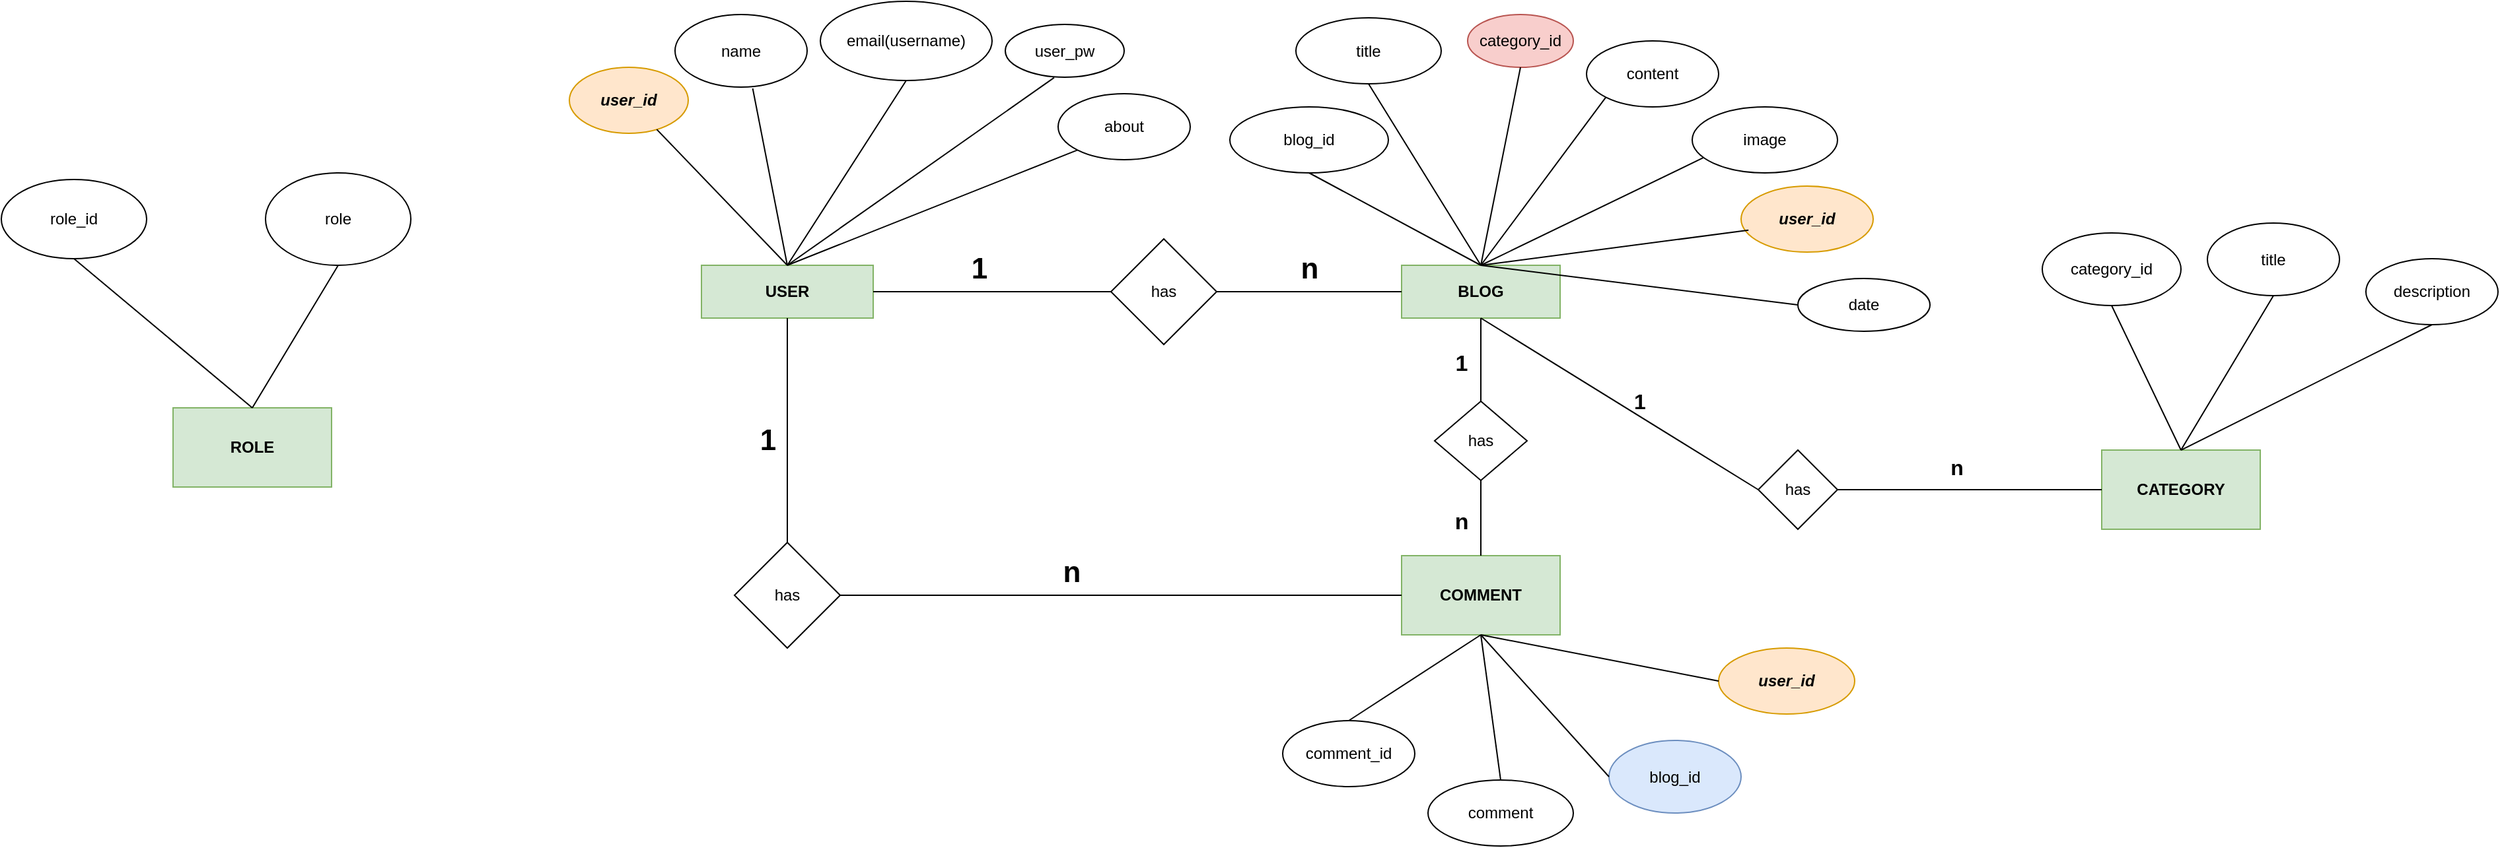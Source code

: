 <mxfile version="25.0.3">
  <diagram name="Page-1" id="2478KSWhGeDUSXAjPmVK">
    <mxGraphModel dx="2117" dy="565" grid="1" gridSize="10" guides="1" tooltips="1" connect="1" arrows="1" fold="1" page="1" pageScale="1" pageWidth="827" pageHeight="1169" math="0" shadow="0">
      <root>
        <mxCell id="0" />
        <mxCell id="1" parent="0" />
        <mxCell id="j0-GHHuy1S8IRqCgDFHG-1" value="&lt;b&gt;USER&lt;/b&gt;" style="rounded=0;whiteSpace=wrap;html=1;fillColor=#d5e8d4;strokeColor=#82b366;" parent="1" vertex="1">
          <mxGeometry x="40" y="240" width="130" height="40" as="geometry" />
        </mxCell>
        <mxCell id="j0-GHHuy1S8IRqCgDFHG-2" value="&lt;b&gt;&lt;i&gt;user_id&lt;/i&gt;&lt;/b&gt;" style="ellipse;whiteSpace=wrap;html=1;fillColor=#ffe6cc;strokeColor=#d79b00;" parent="1" vertex="1">
          <mxGeometry x="-60" y="90" width="90" height="50" as="geometry" />
        </mxCell>
        <mxCell id="j0-GHHuy1S8IRqCgDFHG-5" value="" style="endArrow=none;html=1;rounded=0;exitX=0.5;exitY=0;exitDx=0;exitDy=0;" parent="1" source="j0-GHHuy1S8IRqCgDFHG-1" target="j0-GHHuy1S8IRqCgDFHG-2" edge="1">
          <mxGeometry width="50" height="50" relative="1" as="geometry">
            <mxPoint x="390" y="320" as="sourcePoint" />
            <mxPoint x="440" y="270" as="targetPoint" />
          </mxGeometry>
        </mxCell>
        <mxCell id="j0-GHHuy1S8IRqCgDFHG-6" value="name" style="ellipse;whiteSpace=wrap;html=1;" parent="1" vertex="1">
          <mxGeometry x="20" y="50" width="100" height="55" as="geometry" />
        </mxCell>
        <mxCell id="j0-GHHuy1S8IRqCgDFHG-7" value="" style="endArrow=none;html=1;rounded=0;entryX=0.588;entryY=1.018;entryDx=0;entryDy=0;entryPerimeter=0;exitX=0.5;exitY=0;exitDx=0;exitDy=0;" parent="1" source="j0-GHHuy1S8IRqCgDFHG-1" target="j0-GHHuy1S8IRqCgDFHG-6" edge="1">
          <mxGeometry width="50" height="50" relative="1" as="geometry">
            <mxPoint x="390" y="320" as="sourcePoint" />
            <mxPoint x="310" y="170" as="targetPoint" />
          </mxGeometry>
        </mxCell>
        <mxCell id="j0-GHHuy1S8IRqCgDFHG-10" value="email(username)" style="ellipse;whiteSpace=wrap;html=1;" parent="1" vertex="1">
          <mxGeometry x="130" y="40" width="130" height="60" as="geometry" />
        </mxCell>
        <mxCell id="j0-GHHuy1S8IRqCgDFHG-11" value="" style="endArrow=none;html=1;rounded=0;entryX=0.5;entryY=1;entryDx=0;entryDy=0;exitX=0.5;exitY=0;exitDx=0;exitDy=0;" parent="1" source="j0-GHHuy1S8IRqCgDFHG-1" target="j0-GHHuy1S8IRqCgDFHG-10" edge="1">
          <mxGeometry width="50" height="50" relative="1" as="geometry">
            <mxPoint x="390" y="320" as="sourcePoint" />
            <mxPoint x="440" y="270" as="targetPoint" />
          </mxGeometry>
        </mxCell>
        <mxCell id="j0-GHHuy1S8IRqCgDFHG-12" value="user_pw" style="ellipse;whiteSpace=wrap;html=1;" parent="1" vertex="1">
          <mxGeometry x="270" y="57.5" width="90" height="40" as="geometry" />
        </mxCell>
        <mxCell id="j0-GHHuy1S8IRqCgDFHG-13" value="about" style="ellipse;whiteSpace=wrap;html=1;" parent="1" vertex="1">
          <mxGeometry x="310" y="110" width="100" height="50" as="geometry" />
        </mxCell>
        <mxCell id="j0-GHHuy1S8IRqCgDFHG-14" value="" style="endArrow=none;html=1;rounded=0;exitX=0.5;exitY=0;exitDx=0;exitDy=0;entryX=0.411;entryY=1.008;entryDx=0;entryDy=0;entryPerimeter=0;" parent="1" source="j0-GHHuy1S8IRqCgDFHG-1" target="j0-GHHuy1S8IRqCgDFHG-12" edge="1">
          <mxGeometry width="50" height="50" relative="1" as="geometry">
            <mxPoint x="390" y="320" as="sourcePoint" />
            <mxPoint x="300" y="100" as="targetPoint" />
          </mxGeometry>
        </mxCell>
        <mxCell id="j0-GHHuy1S8IRqCgDFHG-15" value="" style="endArrow=none;html=1;rounded=0;entryX=0;entryY=1;entryDx=0;entryDy=0;exitX=0.5;exitY=0;exitDx=0;exitDy=0;" parent="1" source="j0-GHHuy1S8IRqCgDFHG-1" target="j0-GHHuy1S8IRqCgDFHG-13" edge="1">
          <mxGeometry width="50" height="50" relative="1" as="geometry">
            <mxPoint x="390" y="320" as="sourcePoint" />
            <mxPoint x="440" y="270" as="targetPoint" />
          </mxGeometry>
        </mxCell>
        <mxCell id="j0-GHHuy1S8IRqCgDFHG-16" value="&lt;b&gt;BLOG&lt;/b&gt;" style="rounded=0;whiteSpace=wrap;html=1;fillColor=#d5e8d4;strokeColor=#82b366;" parent="1" vertex="1">
          <mxGeometry x="570" y="240" width="120" height="40" as="geometry" />
        </mxCell>
        <mxCell id="j0-GHHuy1S8IRqCgDFHG-17" value="blog_id" style="ellipse;whiteSpace=wrap;html=1;" parent="1" vertex="1">
          <mxGeometry x="440" y="120" width="120" height="50" as="geometry" />
        </mxCell>
        <mxCell id="j0-GHHuy1S8IRqCgDFHG-18" value="" style="endArrow=none;html=1;rounded=0;entryX=0.5;entryY=1;entryDx=0;entryDy=0;exitX=0.5;exitY=0;exitDx=0;exitDy=0;" parent="1" source="j0-GHHuy1S8IRqCgDFHG-16" target="j0-GHHuy1S8IRqCgDFHG-17" edge="1">
          <mxGeometry width="50" height="50" relative="1" as="geometry">
            <mxPoint x="610" y="240" as="sourcePoint" />
            <mxPoint x="440" y="270" as="targetPoint" />
          </mxGeometry>
        </mxCell>
        <mxCell id="j0-GHHuy1S8IRqCgDFHG-19" value="title" style="ellipse;whiteSpace=wrap;html=1;" parent="1" vertex="1">
          <mxGeometry x="490" y="52.5" width="110" height="50" as="geometry" />
        </mxCell>
        <mxCell id="j0-GHHuy1S8IRqCgDFHG-20" value="content" style="ellipse;whiteSpace=wrap;html=1;" parent="1" vertex="1">
          <mxGeometry x="710" y="70" width="100" height="50" as="geometry" />
        </mxCell>
        <mxCell id="j0-GHHuy1S8IRqCgDFHG-21" value="image" style="ellipse;whiteSpace=wrap;html=1;" parent="1" vertex="1">
          <mxGeometry x="790" y="120" width="110" height="50" as="geometry" />
        </mxCell>
        <mxCell id="j0-GHHuy1S8IRqCgDFHG-22" value="" style="endArrow=none;html=1;rounded=0;entryX=0.5;entryY=1;entryDx=0;entryDy=0;exitX=0.5;exitY=0;exitDx=0;exitDy=0;" parent="1" source="j0-GHHuy1S8IRqCgDFHG-16" target="j0-GHHuy1S8IRqCgDFHG-19" edge="1">
          <mxGeometry width="50" height="50" relative="1" as="geometry">
            <mxPoint x="612" y="240" as="sourcePoint" />
            <mxPoint x="440" y="270" as="targetPoint" />
          </mxGeometry>
        </mxCell>
        <mxCell id="j0-GHHuy1S8IRqCgDFHG-23" value="" style="endArrow=none;html=1;rounded=0;entryX=0;entryY=1;entryDx=0;entryDy=0;exitX=0.5;exitY=0;exitDx=0;exitDy=0;" parent="1" source="j0-GHHuy1S8IRqCgDFHG-16" target="j0-GHHuy1S8IRqCgDFHG-20" edge="1">
          <mxGeometry width="50" height="50" relative="1" as="geometry">
            <mxPoint x="390" y="320" as="sourcePoint" />
            <mxPoint x="440" y="270" as="targetPoint" />
          </mxGeometry>
        </mxCell>
        <mxCell id="j0-GHHuy1S8IRqCgDFHG-24" value="" style="endArrow=none;html=1;rounded=0;entryX=0.075;entryY=0.772;entryDx=0;entryDy=0;entryPerimeter=0;exitX=0.5;exitY=0;exitDx=0;exitDy=0;" parent="1" source="j0-GHHuy1S8IRqCgDFHG-16" target="j0-GHHuy1S8IRqCgDFHG-21" edge="1">
          <mxGeometry width="50" height="50" relative="1" as="geometry">
            <mxPoint x="390" y="320" as="sourcePoint" />
            <mxPoint x="440" y="270" as="targetPoint" />
          </mxGeometry>
        </mxCell>
        <mxCell id="j0-GHHuy1S8IRqCgDFHG-25" value="&lt;i&gt;&lt;b&gt;user_id&lt;/b&gt;&lt;/i&gt;" style="ellipse;whiteSpace=wrap;html=1;fillColor=#ffe6cc;strokeColor=#d79b00;" parent="1" vertex="1">
          <mxGeometry x="827" y="180" width="100" height="50" as="geometry" />
        </mxCell>
        <mxCell id="j0-GHHuy1S8IRqCgDFHG-26" value="" style="endArrow=none;html=1;rounded=0;entryX=0.056;entryY=0.668;entryDx=0;entryDy=0;entryPerimeter=0;" parent="1" target="j0-GHHuy1S8IRqCgDFHG-25" edge="1">
          <mxGeometry width="50" height="50" relative="1" as="geometry">
            <mxPoint x="630" y="240" as="sourcePoint" />
            <mxPoint x="440" y="270" as="targetPoint" />
          </mxGeometry>
        </mxCell>
        <mxCell id="j0-GHHuy1S8IRqCgDFHG-27" value="has" style="rhombus;whiteSpace=wrap;html=1;" parent="1" vertex="1">
          <mxGeometry x="350" y="220" width="80" height="80" as="geometry" />
        </mxCell>
        <mxCell id="j0-GHHuy1S8IRqCgDFHG-28" value="" style="endArrow=none;html=1;rounded=0;exitX=1;exitY=0.5;exitDx=0;exitDy=0;entryX=0;entryY=0.5;entryDx=0;entryDy=0;" parent="1" source="j0-GHHuy1S8IRqCgDFHG-1" target="j0-GHHuy1S8IRqCgDFHG-27" edge="1">
          <mxGeometry width="50" height="50" relative="1" as="geometry">
            <mxPoint x="390" y="320" as="sourcePoint" />
            <mxPoint x="440" y="270" as="targetPoint" />
          </mxGeometry>
        </mxCell>
        <mxCell id="j0-GHHuy1S8IRqCgDFHG-29" value="" style="endArrow=none;html=1;rounded=0;entryX=0;entryY=0.5;entryDx=0;entryDy=0;exitX=1;exitY=0.5;exitDx=0;exitDy=0;" parent="1" source="j0-GHHuy1S8IRqCgDFHG-27" target="j0-GHHuy1S8IRqCgDFHG-16" edge="1">
          <mxGeometry width="50" height="50" relative="1" as="geometry">
            <mxPoint x="390" y="320" as="sourcePoint" />
            <mxPoint x="440" y="270" as="targetPoint" />
          </mxGeometry>
        </mxCell>
        <mxCell id="j0-GHHuy1S8IRqCgDFHG-30" value="&lt;font style=&quot;font-size: 22px;&quot;&gt;&lt;b&gt;1&lt;/b&gt;&lt;/font&gt;" style="text;html=1;align=center;verticalAlign=middle;resizable=0;points=[];autosize=1;strokeColor=none;fillColor=none;" parent="1" vertex="1">
          <mxGeometry x="230" y="223" width="40" height="40" as="geometry" />
        </mxCell>
        <mxCell id="j0-GHHuy1S8IRqCgDFHG-31" value="&lt;font style=&quot;font-size: 22px;&quot;&gt;&lt;b&gt;n&lt;/b&gt;&lt;/font&gt;" style="text;html=1;align=center;verticalAlign=middle;resizable=0;points=[];autosize=1;strokeColor=none;fillColor=none;" parent="1" vertex="1">
          <mxGeometry x="480" y="223" width="40" height="40" as="geometry" />
        </mxCell>
        <mxCell id="j0-GHHuy1S8IRqCgDFHG-32" value="&lt;b&gt;COMMENT&lt;/b&gt;" style="rounded=0;whiteSpace=wrap;html=1;fillColor=#d5e8d4;strokeColor=#82b366;" parent="1" vertex="1">
          <mxGeometry x="570" y="460" width="120" height="60" as="geometry" />
        </mxCell>
        <mxCell id="j0-GHHuy1S8IRqCgDFHG-33" value="date" style="ellipse;whiteSpace=wrap;html=1;" parent="1" vertex="1">
          <mxGeometry x="870" y="250" width="100" height="40" as="geometry" />
        </mxCell>
        <mxCell id="j0-GHHuy1S8IRqCgDFHG-34" value="" style="endArrow=none;html=1;rounded=0;entryX=0.5;entryY=0;entryDx=0;entryDy=0;exitX=0;exitY=0.5;exitDx=0;exitDy=0;" parent="1" source="j0-GHHuy1S8IRqCgDFHG-33" target="j0-GHHuy1S8IRqCgDFHG-16" edge="1">
          <mxGeometry width="50" height="50" relative="1" as="geometry">
            <mxPoint x="420" y="320" as="sourcePoint" />
            <mxPoint x="470" y="270" as="targetPoint" />
          </mxGeometry>
        </mxCell>
        <mxCell id="j0-GHHuy1S8IRqCgDFHG-35" value="comment_id" style="ellipse;whiteSpace=wrap;html=1;" parent="1" vertex="1">
          <mxGeometry x="480" y="585" width="100" height="50" as="geometry" />
        </mxCell>
        <mxCell id="j0-GHHuy1S8IRqCgDFHG-36" value="" style="endArrow=none;html=1;rounded=0;exitX=0.5;exitY=1;exitDx=0;exitDy=0;entryX=0.5;entryY=0;entryDx=0;entryDy=0;" parent="1" source="j0-GHHuy1S8IRqCgDFHG-32" target="j0-GHHuy1S8IRqCgDFHG-35" edge="1">
          <mxGeometry width="50" height="50" relative="1" as="geometry">
            <mxPoint x="420" y="320" as="sourcePoint" />
            <mxPoint x="470" y="270" as="targetPoint" />
          </mxGeometry>
        </mxCell>
        <mxCell id="j0-GHHuy1S8IRqCgDFHG-37" value="comment" style="ellipse;whiteSpace=wrap;html=1;" parent="1" vertex="1">
          <mxGeometry x="590" y="630" width="110" height="50" as="geometry" />
        </mxCell>
        <mxCell id="j0-GHHuy1S8IRqCgDFHG-38" value="" style="endArrow=none;html=1;rounded=0;entryX=0.5;entryY=0;entryDx=0;entryDy=0;exitX=0.5;exitY=1;exitDx=0;exitDy=0;" parent="1" source="j0-GHHuy1S8IRqCgDFHG-32" target="j0-GHHuy1S8IRqCgDFHG-37" edge="1">
          <mxGeometry width="50" height="50" relative="1" as="geometry">
            <mxPoint x="640" y="520" as="sourcePoint" />
            <mxPoint x="470" y="270" as="targetPoint" />
          </mxGeometry>
        </mxCell>
        <mxCell id="j0-GHHuy1S8IRqCgDFHG-39" value="blog_id" style="ellipse;whiteSpace=wrap;html=1;fillColor=#dae8fc;strokeColor=#6c8ebf;" parent="1" vertex="1">
          <mxGeometry x="727" y="600" width="100" height="55" as="geometry" />
        </mxCell>
        <mxCell id="j0-GHHuy1S8IRqCgDFHG-40" value="" style="endArrow=none;html=1;rounded=0;exitX=0.5;exitY=1;exitDx=0;exitDy=0;entryX=0;entryY=0.5;entryDx=0;entryDy=0;" parent="1" source="j0-GHHuy1S8IRqCgDFHG-32" target="j0-GHHuy1S8IRqCgDFHG-39" edge="1">
          <mxGeometry width="50" height="50" relative="1" as="geometry">
            <mxPoint x="420" y="320" as="sourcePoint" />
            <mxPoint x="760" y="380" as="targetPoint" />
          </mxGeometry>
        </mxCell>
        <mxCell id="j0-GHHuy1S8IRqCgDFHG-41" value="&lt;b&gt;&lt;i&gt;user_id&lt;/i&gt;&lt;/b&gt;" style="ellipse;whiteSpace=wrap;html=1;fillColor=#ffe6cc;strokeColor=#d79b00;" parent="1" vertex="1">
          <mxGeometry x="810" y="530" width="103" height="50" as="geometry" />
        </mxCell>
        <mxCell id="j0-GHHuy1S8IRqCgDFHG-42" value="" style="endArrow=none;html=1;rounded=0;exitX=0.5;exitY=1;exitDx=0;exitDy=0;entryX=0;entryY=0.5;entryDx=0;entryDy=0;" parent="1" source="j0-GHHuy1S8IRqCgDFHG-32" target="j0-GHHuy1S8IRqCgDFHG-41" edge="1">
          <mxGeometry width="50" height="50" relative="1" as="geometry">
            <mxPoint x="420" y="320" as="sourcePoint" />
            <mxPoint x="470" y="270" as="targetPoint" />
          </mxGeometry>
        </mxCell>
        <mxCell id="hXctK4jglnO3i2T3Rfzf-2" value="has" style="rhombus;whiteSpace=wrap;html=1;" parent="1" vertex="1">
          <mxGeometry x="65" y="450" width="80" height="80" as="geometry" />
        </mxCell>
        <mxCell id="hXctK4jglnO3i2T3Rfzf-3" value="" style="endArrow=none;html=1;rounded=0;entryX=0.5;entryY=1;entryDx=0;entryDy=0;exitX=0.5;exitY=0;exitDx=0;exitDy=0;" parent="1" source="hXctK4jglnO3i2T3Rfzf-2" target="j0-GHHuy1S8IRqCgDFHG-1" edge="1">
          <mxGeometry width="50" height="50" relative="1" as="geometry">
            <mxPoint x="460" y="380" as="sourcePoint" />
            <mxPoint x="510" y="330" as="targetPoint" />
          </mxGeometry>
        </mxCell>
        <mxCell id="hXctK4jglnO3i2T3Rfzf-4" value="" style="endArrow=none;html=1;rounded=0;exitX=1;exitY=0.5;exitDx=0;exitDy=0;entryX=0;entryY=0.5;entryDx=0;entryDy=0;" parent="1" source="hXctK4jglnO3i2T3Rfzf-2" target="j0-GHHuy1S8IRqCgDFHG-32" edge="1">
          <mxGeometry width="50" height="50" relative="1" as="geometry">
            <mxPoint x="460" y="380" as="sourcePoint" />
            <mxPoint x="510" y="330" as="targetPoint" />
          </mxGeometry>
        </mxCell>
        <mxCell id="hXctK4jglnO3i2T3Rfzf-5" value="&lt;font style=&quot;font-size: 22px;&quot;&gt;&lt;b&gt;1&lt;/b&gt;&lt;/font&gt;" style="text;html=1;align=center;verticalAlign=middle;resizable=0;points=[];autosize=1;strokeColor=none;fillColor=none;" parent="1" vertex="1">
          <mxGeometry x="70" y="353" width="40" height="40" as="geometry" />
        </mxCell>
        <mxCell id="hXctK4jglnO3i2T3Rfzf-6" value="&lt;font style=&quot;font-size: 22px;&quot;&gt;&lt;b&gt;n&lt;/b&gt;&lt;/font&gt;" style="text;html=1;align=center;verticalAlign=middle;resizable=0;points=[];autosize=1;strokeColor=none;fillColor=none;" parent="1" vertex="1">
          <mxGeometry x="300" y="453" width="40" height="40" as="geometry" />
        </mxCell>
        <mxCell id="hXctK4jglnO3i2T3Rfzf-8" value="has" style="rhombus;whiteSpace=wrap;html=1;" parent="1" vertex="1">
          <mxGeometry x="595" y="343" width="70" height="60" as="geometry" />
        </mxCell>
        <mxCell id="hXctK4jglnO3i2T3Rfzf-9" value="" style="endArrow=none;html=1;rounded=0;entryX=0.5;entryY=1;entryDx=0;entryDy=0;exitX=0.5;exitY=0;exitDx=0;exitDy=0;" parent="1" source="hXctK4jglnO3i2T3Rfzf-8" target="j0-GHHuy1S8IRqCgDFHG-16" edge="1">
          <mxGeometry width="50" height="50" relative="1" as="geometry">
            <mxPoint x="460" y="510" as="sourcePoint" />
            <mxPoint x="510" y="460" as="targetPoint" />
          </mxGeometry>
        </mxCell>
        <mxCell id="hXctK4jglnO3i2T3Rfzf-10" value="" style="endArrow=none;html=1;rounded=0;entryX=0.5;entryY=1;entryDx=0;entryDy=0;exitX=0.5;exitY=0;exitDx=0;exitDy=0;" parent="1" source="j0-GHHuy1S8IRqCgDFHG-32" target="hXctK4jglnO3i2T3Rfzf-8" edge="1">
          <mxGeometry width="50" height="50" relative="1" as="geometry">
            <mxPoint x="630" y="450" as="sourcePoint" />
            <mxPoint x="510" y="460" as="targetPoint" />
          </mxGeometry>
        </mxCell>
        <mxCell id="hXctK4jglnO3i2T3Rfzf-11" value="&lt;font style=&quot;font-size: 17px;&quot;&gt;&lt;b&gt;1&lt;/b&gt;&lt;/font&gt;" style="text;html=1;align=center;verticalAlign=middle;resizable=0;points=[];autosize=1;strokeColor=none;fillColor=none;" parent="1" vertex="1">
          <mxGeometry x="600" y="300" width="30" height="30" as="geometry" />
        </mxCell>
        <mxCell id="hXctK4jglnO3i2T3Rfzf-12" value="&lt;font style=&quot;font-size: 17px;&quot;&gt;&lt;b&gt;n&lt;/b&gt;&lt;/font&gt;" style="text;html=1;align=center;verticalAlign=middle;resizable=0;points=[];autosize=1;strokeColor=none;fillColor=none;" parent="1" vertex="1">
          <mxGeometry x="600" y="420" width="30" height="30" as="geometry" />
        </mxCell>
        <mxCell id="hXctK4jglnO3i2T3Rfzf-13" value="&lt;b&gt;CATEGORY&lt;/b&gt;" style="rounded=0;whiteSpace=wrap;html=1;fillColor=#d5e8d4;strokeColor=#82b366;" parent="1" vertex="1">
          <mxGeometry x="1100" y="380" width="120" height="60" as="geometry" />
        </mxCell>
        <mxCell id="hXctK4jglnO3i2T3Rfzf-14" value="category_id" style="ellipse;whiteSpace=wrap;html=1;" parent="1" vertex="1">
          <mxGeometry x="1055" y="215.5" width="105" height="55" as="geometry" />
        </mxCell>
        <mxCell id="hXctK4jglnO3i2T3Rfzf-15" value="title" style="ellipse;whiteSpace=wrap;html=1;" parent="1" vertex="1">
          <mxGeometry x="1180" y="208" width="100" height="55" as="geometry" />
        </mxCell>
        <mxCell id="hXctK4jglnO3i2T3Rfzf-16" value="" style="endArrow=none;html=1;rounded=0;entryX=0.5;entryY=1;entryDx=0;entryDy=0;exitX=0.5;exitY=0;exitDx=0;exitDy=0;" parent="1" source="hXctK4jglnO3i2T3Rfzf-13" target="hXctK4jglnO3i2T3Rfzf-14" edge="1">
          <mxGeometry width="50" height="50" relative="1" as="geometry">
            <mxPoint x="160" y="750" as="sourcePoint" />
            <mxPoint x="510" y="720" as="targetPoint" />
          </mxGeometry>
        </mxCell>
        <mxCell id="hXctK4jglnO3i2T3Rfzf-17" value="" style="endArrow=none;html=1;rounded=0;entryX=0.5;entryY=1;entryDx=0;entryDy=0;exitX=0.5;exitY=0;exitDx=0;exitDy=0;" parent="1" source="hXctK4jglnO3i2T3Rfzf-13" target="hXctK4jglnO3i2T3Rfzf-15" edge="1">
          <mxGeometry width="50" height="50" relative="1" as="geometry">
            <mxPoint x="110" y="730" as="sourcePoint" />
            <mxPoint x="510" y="720" as="targetPoint" />
          </mxGeometry>
        </mxCell>
        <mxCell id="hXctK4jglnO3i2T3Rfzf-18" value="has" style="rhombus;whiteSpace=wrap;html=1;" parent="1" vertex="1">
          <mxGeometry x="840" y="380" width="60" height="60" as="geometry" />
        </mxCell>
        <mxCell id="hXctK4jglnO3i2T3Rfzf-19" value="" style="endArrow=none;html=1;rounded=0;exitX=0.5;exitY=1;exitDx=0;exitDy=0;entryX=0;entryY=0.5;entryDx=0;entryDy=0;" parent="1" source="j0-GHHuy1S8IRqCgDFHG-16" target="hXctK4jglnO3i2T3Rfzf-18" edge="1">
          <mxGeometry width="50" height="50" relative="1" as="geometry">
            <mxPoint x="890" y="480" as="sourcePoint" />
            <mxPoint x="940" y="430" as="targetPoint" />
          </mxGeometry>
        </mxCell>
        <mxCell id="hXctK4jglnO3i2T3Rfzf-20" value="" style="endArrow=none;html=1;rounded=0;entryX=0;entryY=0.5;entryDx=0;entryDy=0;exitX=1;exitY=0.5;exitDx=0;exitDy=0;" parent="1" source="hXctK4jglnO3i2T3Rfzf-18" target="hXctK4jglnO3i2T3Rfzf-13" edge="1">
          <mxGeometry width="50" height="50" relative="1" as="geometry">
            <mxPoint x="890" y="480" as="sourcePoint" />
            <mxPoint x="940" y="430" as="targetPoint" />
          </mxGeometry>
        </mxCell>
        <mxCell id="hXctK4jglnO3i2T3Rfzf-21" value="&lt;font style=&quot;font-size: 16px;&quot;&gt;&lt;b style=&quot;&quot;&gt;1&lt;/b&gt;&lt;/font&gt;" style="text;html=1;align=center;verticalAlign=middle;resizable=0;points=[];autosize=1;strokeColor=none;fillColor=none;" parent="1" vertex="1">
          <mxGeometry x="735" y="328" width="30" height="30" as="geometry" />
        </mxCell>
        <mxCell id="hXctK4jglnO3i2T3Rfzf-22" value="&lt;font style=&quot;font-size: 16px;&quot;&gt;&lt;b&gt;n&lt;/b&gt;&lt;/font&gt;" style="text;html=1;align=center;verticalAlign=middle;resizable=0;points=[];autosize=1;strokeColor=none;fillColor=none;" parent="1" vertex="1">
          <mxGeometry x="975" y="378" width="30" height="30" as="geometry" />
        </mxCell>
        <mxCell id="hXctK4jglnO3i2T3Rfzf-23" value="category_id" style="ellipse;whiteSpace=wrap;html=1;fillColor=#f8cecc;strokeColor=#b85450;" parent="1" vertex="1">
          <mxGeometry x="620" y="50" width="80" height="40" as="geometry" />
        </mxCell>
        <mxCell id="hXctK4jglnO3i2T3Rfzf-24" value="" style="endArrow=none;html=1;rounded=0;entryX=0.5;entryY=1;entryDx=0;entryDy=0;exitX=0.5;exitY=0;exitDx=0;exitDy=0;" parent="1" source="j0-GHHuy1S8IRqCgDFHG-16" target="hXctK4jglnO3i2T3Rfzf-23" edge="1">
          <mxGeometry width="50" height="50" relative="1" as="geometry">
            <mxPoint x="850" y="330" as="sourcePoint" />
            <mxPoint x="900" y="280" as="targetPoint" />
          </mxGeometry>
        </mxCell>
        <mxCell id="SfKpgmn7Ye3Fn_MJberI-1" value="&lt;b&gt;ROLE&lt;/b&gt;" style="rounded=0;whiteSpace=wrap;html=1;fillColor=#d5e8d4;strokeColor=#82b366;" parent="1" vertex="1">
          <mxGeometry x="-360" y="348" width="120" height="60" as="geometry" />
        </mxCell>
        <mxCell id="SfKpgmn7Ye3Fn_MJberI-2" value="role_id" style="ellipse;whiteSpace=wrap;html=1;" parent="1" vertex="1">
          <mxGeometry x="-490" y="175" width="110" height="60" as="geometry" />
        </mxCell>
        <mxCell id="SfKpgmn7Ye3Fn_MJberI-3" value="role" style="ellipse;whiteSpace=wrap;html=1;" parent="1" vertex="1">
          <mxGeometry x="-290" y="170" width="110" height="70" as="geometry" />
        </mxCell>
        <mxCell id="SfKpgmn7Ye3Fn_MJberI-4" value="" style="endArrow=none;html=1;rounded=0;entryX=0.5;entryY=1;entryDx=0;entryDy=0;exitX=0.5;exitY=0;exitDx=0;exitDy=0;" parent="1" source="SfKpgmn7Ye3Fn_MJberI-1" target="SfKpgmn7Ye3Fn_MJberI-2" edge="1">
          <mxGeometry width="50" height="50" relative="1" as="geometry">
            <mxPoint x="380" y="440" as="sourcePoint" />
            <mxPoint x="430" y="390" as="targetPoint" />
          </mxGeometry>
        </mxCell>
        <mxCell id="SfKpgmn7Ye3Fn_MJberI-5" value="" style="endArrow=none;html=1;rounded=0;entryX=0.5;entryY=1;entryDx=0;entryDy=0;exitX=0.5;exitY=0;exitDx=0;exitDy=0;" parent="1" source="SfKpgmn7Ye3Fn_MJberI-1" target="SfKpgmn7Ye3Fn_MJberI-3" edge="1">
          <mxGeometry width="50" height="50" relative="1" as="geometry">
            <mxPoint x="380" y="440" as="sourcePoint" />
            <mxPoint x="430" y="390" as="targetPoint" />
          </mxGeometry>
        </mxCell>
        <mxCell id="iEWXciJeq2zek4W5Rt7Z-1" value="description" style="ellipse;whiteSpace=wrap;html=1;" vertex="1" parent="1">
          <mxGeometry x="1300" y="235" width="100" height="50" as="geometry" />
        </mxCell>
        <mxCell id="iEWXciJeq2zek4W5Rt7Z-2" value="" style="endArrow=none;html=1;rounded=0;entryX=0.5;entryY=1;entryDx=0;entryDy=0;exitX=0.5;exitY=0;exitDx=0;exitDy=0;" edge="1" parent="1" source="hXctK4jglnO3i2T3Rfzf-13" target="iEWXciJeq2zek4W5Rt7Z-1">
          <mxGeometry width="50" height="50" relative="1" as="geometry">
            <mxPoint x="1190" y="320" as="sourcePoint" />
            <mxPoint x="1240" y="270" as="targetPoint" />
          </mxGeometry>
        </mxCell>
      </root>
    </mxGraphModel>
  </diagram>
</mxfile>
